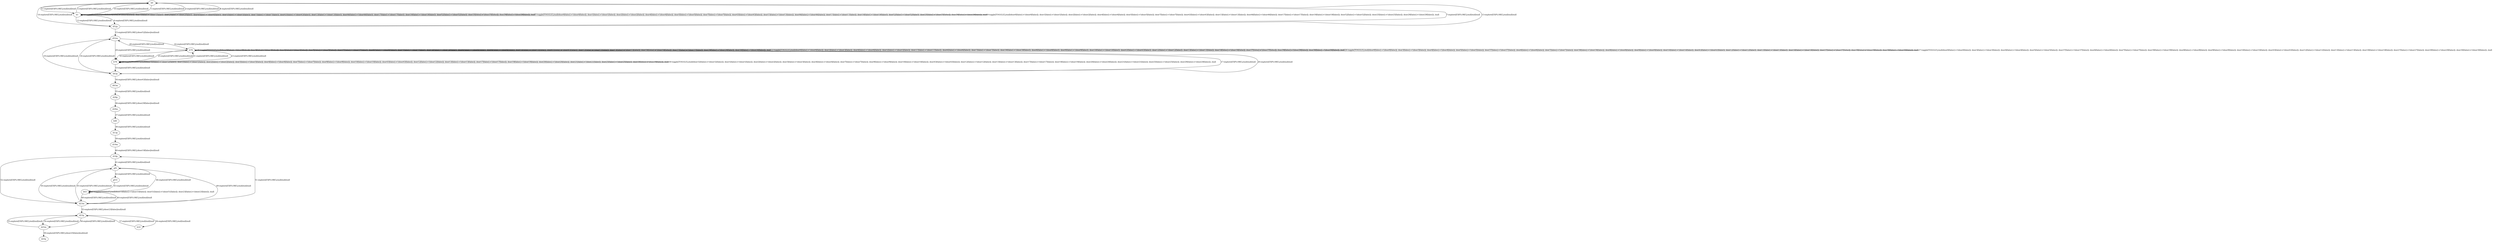# Total number of goals covered by this test: 1
# d25m --> d25p

digraph g {
"b0" -> "b1" [label = "1-explore[EXPLORE];/null/null/null"];
"b1" -> "b0" [label = "2-explore[EXPLORE];/null/null/null"];
"b0" -> "b1" [label = "3-explore[EXPLORE];/null/null/null"];
"b1" -> "b1" [label = "4-toggle[TOGGLE];/null/door0[false]:=!(door0[false]); door1[false]:=!(door1[false]); door2[false]:=!(door2[false]); door4[false]:=!(door4[false]); door5[false]:=!(door5[false]); door7[false]:=!(door7[false]); door43[false]:=!(door43[false]); door13[false]:=!(door13[false]); door46[false]:=!(door46[false]); door17[false]:=!(door17[false]); door19[false]:=!(door19[false]); door52[false]:=!(door52[false]); door25[false]:=!(door25[false]); door29[false]:=!(door29[false]); /null"];
"b1" -> "b1" [label = "5-toggle[TOGGLE];/null/door0[false]:=!(door0[false]); door1[false]:=!(door1[false]); door2[false]:=!(door2[false]); door4[false]:=!(door4[false]); door5[false]:=!(door5[false]); door7[false]:=!(door7[false]); door43[false]:=!(door43[false]); door13[false]:=!(door13[false]); door46[false]:=!(door46[false]); door17[false]:=!(door17[false]); door19[false]:=!(door19[false]); door52[false]:=!(door52[false]); door25[false]:=!(door25[false]); door29[false]:=!(door29[false]); /null"];
"b1" -> "d52p" [label = "6-explore[EXPLORE];/null/null/null"];
"d52p" -> "b0" [label = "7-explore[EXPLORE];/null/null/null"];
"b0" -> "b1" [label = "8-explore[EXPLORE];/null/null/null"];
"b1" -> "b1" [label = "9-toggle[TOGGLE];/null/door0[false]:=!(door0[false]); door1[false]:=!(door1[false]); door2[false]:=!(door2[false]); door4[false]:=!(door4[false]); door5[false]:=!(door5[false]); door7[false]:=!(door7[false]); door43[false]:=!(door43[false]); door13[false]:=!(door13[false]); door46[false]:=!(door46[false]); door17[false]:=!(door17[false]); door19[false]:=!(door19[false]); door52[false]:=!(door52[false]); door25[false]:=!(door25[false]); door29[false]:=!(door29[false]); /null"];
"b1" -> "b0" [label = "10-explore[EXPLORE];/null/null/null"];
"b0" -> "b1" [label = "11-explore[EXPLORE];/null/null/null"];
"b1" -> "d52p" [label = "12-explore[EXPLORE];/null/null/null"];
"d52p" -> "b0" [label = "13-explore[EXPLORE];/null/null/null"];
"b0" -> "d52p" [label = "14-explore[EXPLORE];/null/null/null"];
"d52p" -> "d52m" [label = "15-explore[EXPLORE];/door52[false]/null/null"];
"d52m" -> "b79" [label = "16-explore[EXPLORE];/null/null/null"];
"b79" -> "d43p" [label = "17-explore[EXPLORE];/null/null/null"];
"d43p" -> "d52m" [label = "18-explore[EXPLORE];/null/null/null"];
"d52m" -> "d43p" [label = "19-explore[EXPLORE];/null/null/null"];
"d43p" -> "b79" [label = "20-explore[EXPLORE];/null/null/null"];
"b79" -> "b79" [label = "21-toggle[TOGGLE];/null/door0[false]:=!(door0[false]); door3[false]:=!(door3[false]); door4[false]:=!(door4[false]); door5[false]:=!(door5[false]); door37[false]:=!(door37[false]); door6[false]:=!(door6[false]); door7[false]:=!(door7[false]); door39[false]:=!(door39[false]); door8[false]:=!(door8[false]); door9[false]:=!(door9[false]); door10[false]:=!(door10[false]); door43[false]:=!(door43[false]); door12[false]:=!(door12[false]); door13[false]:=!(door13[false]); door18[false]:=!(door18[false]); door27[false]:=!(door27[false]); door29[false]:=!(door29[false]); door30[false]:=!(door30[false]); /null"];
"b79" -> "b79" [label = "22-toggle[TOGGLE];/null/door0[false]:=!(door0[false]); door3[false]:=!(door3[false]); door4[false]:=!(door4[false]); door5[false]:=!(door5[false]); door37[false]:=!(door37[false]); door6[false]:=!(door6[false]); door7[false]:=!(door7[false]); door39[false]:=!(door39[false]); door8[false]:=!(door8[false]); door9[false]:=!(door9[false]); door10[false]:=!(door10[false]); door43[false]:=!(door43[false]); door12[false]:=!(door12[false]); door13[false]:=!(door13[false]); door18[false]:=!(door18[false]); door27[false]:=!(door27[false]); door29[false]:=!(door29[false]); door30[false]:=!(door30[false]); /null"];
"b79" -> "b78" [label = "23-explore[EXPLORE];/null/null/null"];
"b78" -> "b78" [label = "24-toggle[TOGGLE];/null/door32[false]:=!(door32[false]); door1[false]:=!(door1[false]); door2[false]:=!(door2[false]); door3[false]:=!(door3[false]); door4[false]:=!(door4[false]); door7[false]:=!(door7[false]); door9[false]:=!(door9[false]); door10[false]:=!(door10[false]); door43[false]:=!(door43[false]); door12[false]:=!(door12[false]); door13[false]:=!(door13[false]); door17[false]:=!(door17[false]); door19[false]:=!(door19[false]); door20[false]:=!(door20[false]); door21[false]:=!(door21[false]); door25[false]:=!(door25[false]); door29[false]:=!(door29[false]); /null"];
"b78" -> "b79" [label = "25-explore[EXPLORE];/null/null/null"];
"b79" -> "b79" [label = "26-toggle[TOGGLE];/null/door0[false]:=!(door0[false]); door3[false]:=!(door3[false]); door4[false]:=!(door4[false]); door5[false]:=!(door5[false]); door37[false]:=!(door37[false]); door6[false]:=!(door6[false]); door7[false]:=!(door7[false]); door39[false]:=!(door39[false]); door8[false]:=!(door8[false]); door9[false]:=!(door9[false]); door10[false]:=!(door10[false]); door43[false]:=!(door43[false]); door12[false]:=!(door12[false]); door13[false]:=!(door13[false]); door18[false]:=!(door18[false]); door27[false]:=!(door27[false]); door29[false]:=!(door29[false]); door30[false]:=!(door30[false]); /null"];
"b79" -> "b79" [label = "27-toggle[TOGGLE];/null/door0[false]:=!(door0[false]); door3[false]:=!(door3[false]); door4[false]:=!(door4[false]); door5[false]:=!(door5[false]); door37[false]:=!(door37[false]); door6[false]:=!(door6[false]); door7[false]:=!(door7[false]); door39[false]:=!(door39[false]); door8[false]:=!(door8[false]); door9[false]:=!(door9[false]); door10[false]:=!(door10[false]); door43[false]:=!(door43[false]); door12[false]:=!(door12[false]); door13[false]:=!(door13[false]); door18[false]:=!(door18[false]); door27[false]:=!(door27[false]); door29[false]:=!(door29[false]); door30[false]:=!(door30[false]); /null"];
"b79" -> "d52m" [label = "28-explore[EXPLORE];/null/null/null"];
"d52m" -> "b78" [label = "29-explore[EXPLORE];/null/null/null"];
"b78" -> "b78" [label = "30-toggle[TOGGLE];/null/door32[false]:=!(door32[false]); door1[false]:=!(door1[false]); door2[false]:=!(door2[false]); door3[false]:=!(door3[false]); door4[false]:=!(door4[false]); door7[false]:=!(door7[false]); door9[false]:=!(door9[false]); door10[false]:=!(door10[false]); door43[false]:=!(door43[false]); door12[false]:=!(door12[false]); door13[false]:=!(door13[false]); door17[false]:=!(door17[false]); door19[false]:=!(door19[false]); door20[false]:=!(door20[false]); door21[false]:=!(door21[false]); door25[false]:=!(door25[false]); door29[false]:=!(door29[false]); /null"];
"b78" -> "b79" [label = "31-explore[EXPLORE];/null/null/null"];
"b79" -> "b78" [label = "32-explore[EXPLORE];/null/null/null"];
"b78" -> "d43p" [label = "33-explore[EXPLORE];/null/null/null"];
"d43p" -> "d43m" [label = "34-explore[EXPLORE];/door43[false]/null/null"];
"d43m" -> "d29p" [label = "35-explore[EXPLORE];/null/null/null"];
"d29p" -> "d29m" [label = "36-explore[EXPLORE];/door29[false]/null/null"];
"d29m" -> "b40" [label = "37-explore[EXPLORE];/null/null/null"];
"b40" -> "d13p" [label = "38-explore[EXPLORE];/null/null/null"];
"d13p" -> "d19m" [label = "39-explore[EXPLORE];/null/null/null"];
"d19m" -> "d19p" [label = "40-explore[EXPLORE];/door19[false]/null/null"];
"d19p" -> "gf4" [label = "41-explore[EXPLORE];/null/null/null"];
"gf4" -> "gf10" [label = "42-explore[EXPLORE];/null/null/null"];
"gf10" -> "b43" [label = "43-explore[EXPLORE];/null/null/null"];
"b43" -> "d23m" [label = "44-explore[EXPLORE];/null/null/null"];
"d23m" -> "gf4" [label = "45-explore[EXPLORE];/null/null/null"];
"gf4" -> "b43" [label = "46-explore[EXPLORE];/null/null/null"];
"b43" -> "b43" [label = "47-toggle[TOGGLE];/null/door33[false]:=!(door33[false]); door51[false]:=!(door51[false]); door23[false]:=!(door23[false]); /null"];
"b43" -> "d23m" [label = "48-explore[EXPLORE];/null/null/null"];
"d23m" -> "gf4" [label = "49-explore[EXPLORE];/null/null/null"];
"gf4" -> "d23m" [label = "50-explore[EXPLORE];/null/null/null"];
"d23m" -> "d19p" [label = "51-explore[EXPLORE];/null/null/null"];
"d19p" -> "d23m" [label = "52-explore[EXPLORE];/null/null/null"];
"d23m" -> "d23p" [label = "53-explore[EXPLORE];/door23[false]/null/null"];
"d23p" -> "d25m" [label = "54-explore[EXPLORE];/null/null/null"];
"d25m" -> "d23p" [label = "55-explore[EXPLORE];/null/null/null"];
"d23p" -> "b10" [label = "56-explore[EXPLORE];/null/null/null"];
"b10" -> "d23p" [label = "57-explore[EXPLORE];/null/null/null"];
"d23p" -> "d25m" [label = "58-explore[EXPLORE];/null/null/null"];
"d25m" -> "d25p" [label = "59-explore[EXPLORE];/door25[false]/null/null"];
}